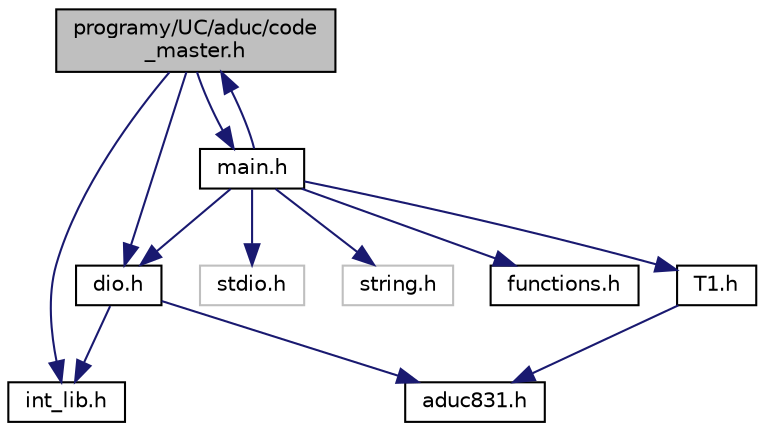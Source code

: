digraph "programy/UC/aduc/code_master.h"
{
  edge [fontname="Helvetica",fontsize="10",labelfontname="Helvetica",labelfontsize="10"];
  node [fontname="Helvetica",fontsize="10",shape=record];
  Node0 [label="programy/UC/aduc/code\l_master.h",height=0.2,width=0.4,color="black", fillcolor="grey75", style="filled", fontcolor="black"];
  Node0 -> Node1 [color="midnightblue",fontsize="10",style="solid",fontname="Helvetica"];
  Node1 [label="int_lib.h",height=0.2,width=0.4,color="black", fillcolor="white", style="filled",URL="$int__lib_8h.html",tooltip="Biblioteka do zdefiniowania pomocniczych typow integer. "];
  Node0 -> Node2 [color="midnightblue",fontsize="10",style="solid",fontname="Helvetica"];
  Node2 [label="dio.h",height=0.2,width=0.4,color="black", fillcolor="white", style="filled",URL="$dio_8h.html",tooltip="input/output macros "];
  Node2 -> Node3 [color="midnightblue",fontsize="10",style="solid",fontname="Helvetica"];
  Node3 [label="aduc831.h",height=0.2,width=0.4,color="black", fillcolor="white", style="filled",URL="$aduc831_8h.html"];
  Node2 -> Node1 [color="midnightblue",fontsize="10",style="solid",fontname="Helvetica"];
  Node0 -> Node4 [color="midnightblue",fontsize="10",style="solid",fontname="Helvetica"];
  Node4 [label="main.h",height=0.2,width=0.4,color="black", fillcolor="white", style="filled",URL="$main_8h.html",tooltip="deklaracje zmiennych i bibliotek "];
  Node4 -> Node5 [color="midnightblue",fontsize="10",style="solid",fontname="Helvetica"];
  Node5 [label="stdio.h",height=0.2,width=0.4,color="grey75", fillcolor="white", style="filled"];
  Node4 -> Node6 [color="midnightblue",fontsize="10",style="solid",fontname="Helvetica"];
  Node6 [label="string.h",height=0.2,width=0.4,color="grey75", fillcolor="white", style="filled"];
  Node4 -> Node2 [color="midnightblue",fontsize="10",style="solid",fontname="Helvetica"];
  Node4 -> Node7 [color="midnightblue",fontsize="10",style="solid",fontname="Helvetica"];
  Node7 [label="functions.h",height=0.2,width=0.4,color="black", fillcolor="white", style="filled",URL="$functions_8h.html",tooltip="DEKLARACJE funckji. "];
  Node4 -> Node0 [color="midnightblue",fontsize="10",style="solid",fontname="Helvetica"];
  Node4 -> Node8 [color="midnightblue",fontsize="10",style="solid",fontname="Helvetica"];
  Node8 [label="T1.h",height=0.2,width=0.4,color="black", fillcolor="white", style="filled",URL="$_t1_8h.html",tooltip="macra pomocnicze do timer&#39;ow "];
  Node8 -> Node3 [color="midnightblue",fontsize="10",style="solid",fontname="Helvetica"];
}

